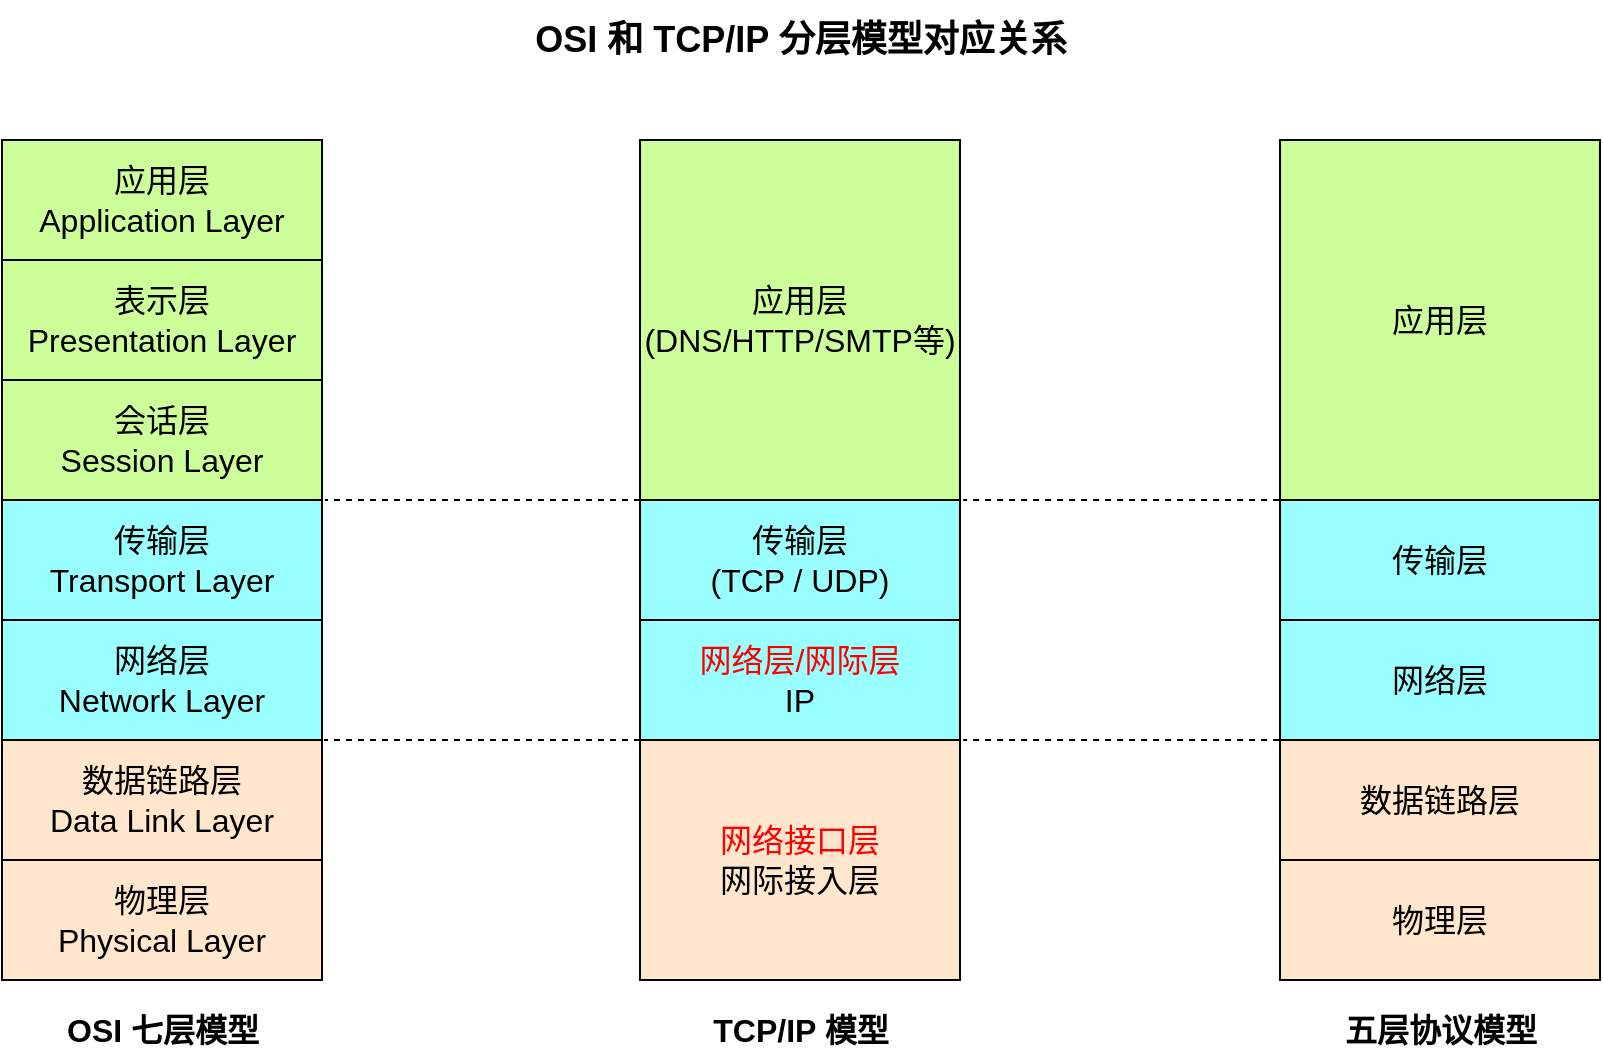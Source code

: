 <mxfile>
    <diagram id="KnxmgnudgqGiJWSHdmvA" name="Page-1">
        <mxGraphModel dx="1468" dy="1133" grid="1" gridSize="10" guides="1" tooltips="1" connect="1" arrows="1" fold="1" page="1" pageScale="1" pageWidth="1200" pageHeight="1920" math="0" shadow="0">
            <root>
                <mxCell id="0"/>
                <mxCell id="1" parent="0"/>
                <mxCell id="2" value="应用层&lt;div&gt;Application Layer&lt;/div&gt;" style="rounded=0;whiteSpace=wrap;html=1;fontSize=16;fillColor=#CCFF99;" vertex="1" parent="1">
                    <mxGeometry x="201" y="200" width="160" height="60" as="geometry"/>
                </mxCell>
                <mxCell id="3" value="表示层&lt;div&gt;Presentation Layer&lt;/div&gt;" style="rounded=0;whiteSpace=wrap;html=1;fontSize=16;fillColor=#CCFF99;" vertex="1" parent="1">
                    <mxGeometry x="201" y="260" width="160" height="60" as="geometry"/>
                </mxCell>
                <mxCell id="4" value="会话层&lt;div&gt;Session Layer&lt;/div&gt;" style="rounded=0;whiteSpace=wrap;html=1;fontSize=16;fillColor=#CCFF99;" vertex="1" parent="1">
                    <mxGeometry x="201" y="320" width="160" height="60" as="geometry"/>
                </mxCell>
                <mxCell id="5" value="传输层&lt;div&gt;Transport Layer&lt;/div&gt;" style="rounded=0;whiteSpace=wrap;html=1;fontSize=16;fillColor=#99FFFF;" vertex="1" parent="1">
                    <mxGeometry x="201" y="380" width="160" height="60" as="geometry"/>
                </mxCell>
                <mxCell id="6" value="网络层&lt;div&gt;Network Layer&lt;/div&gt;" style="rounded=0;whiteSpace=wrap;html=1;fontSize=16;fillColor=#99FFFF;" vertex="1" parent="1">
                    <mxGeometry x="201" y="440" width="160" height="60" as="geometry"/>
                </mxCell>
                <mxCell id="7" value="数据链路层&lt;div&gt;Data Link Layer&lt;/div&gt;" style="rounded=0;whiteSpace=wrap;html=1;fontSize=16;fillColor=#FFE6CC;" vertex="1" parent="1">
                    <mxGeometry x="201" y="500" width="160" height="60" as="geometry"/>
                </mxCell>
                <mxCell id="8" value="物理层&lt;div&gt;Physical Layer&lt;/div&gt;" style="rounded=0;whiteSpace=wrap;html=1;fontSize=16;fillColor=#FFE6CC;" vertex="1" parent="1">
                    <mxGeometry x="201" y="560" width="160" height="60" as="geometry"/>
                </mxCell>
                <mxCell id="12" value="应用层&lt;div&gt;(DNS/HTTP/SMTP等)&lt;/div&gt;" style="rounded=0;whiteSpace=wrap;html=1;fontSize=16;fillColor=#CCFF99;" vertex="1" parent="1">
                    <mxGeometry x="520" y="200" width="160" height="180" as="geometry"/>
                </mxCell>
                <mxCell id="15" value="传输层&lt;div&gt;(TCP / UDP)&lt;/div&gt;" style="rounded=0;whiteSpace=wrap;html=1;fontSize=16;fillColor=#99FFFF;" vertex="1" parent="1">
                    <mxGeometry x="520" y="380" width="160" height="60" as="geometry"/>
                </mxCell>
                <mxCell id="16" value="&lt;font style=&quot;color: rgb(255, 0, 0);&quot;&gt;网络层/网际层&lt;/font&gt;&lt;div&gt;IP&lt;/div&gt;" style="rounded=0;whiteSpace=wrap;html=1;fontSize=16;fillColor=#99FFFF;" vertex="1" parent="1">
                    <mxGeometry x="520" y="440" width="160" height="60" as="geometry"/>
                </mxCell>
                <mxCell id="18" value="&lt;font style=&quot;color: rgb(255, 0, 0);&quot;&gt;网络接口层&lt;/font&gt;&lt;div&gt;网际接入层&lt;/div&gt;" style="rounded=0;whiteSpace=wrap;html=1;fontSize=16;fillColor=#FFE6CC;" vertex="1" parent="1">
                    <mxGeometry x="520" y="500" width="160" height="120" as="geometry"/>
                </mxCell>
                <mxCell id="19" value="应用层" style="rounded=0;whiteSpace=wrap;html=1;fontSize=16;fillColor=#CCFF99;" vertex="1" parent="1">
                    <mxGeometry x="840" y="200" width="160" height="180" as="geometry"/>
                </mxCell>
                <mxCell id="22" value="传输层" style="rounded=0;whiteSpace=wrap;html=1;fontSize=16;fillColor=#99FFFF;" vertex="1" parent="1">
                    <mxGeometry x="840" y="380" width="160" height="60" as="geometry"/>
                </mxCell>
                <mxCell id="23" value="网络层" style="rounded=0;whiteSpace=wrap;html=1;fontSize=16;fillColor=#99FFFF;" vertex="1" parent="1">
                    <mxGeometry x="840" y="440" width="160" height="60" as="geometry"/>
                </mxCell>
                <mxCell id="24" value="数据链路层" style="rounded=0;whiteSpace=wrap;html=1;fontSize=16;fillColor=#FFE6CC;" vertex="1" parent="1">
                    <mxGeometry x="840" y="500" width="160" height="60" as="geometry"/>
                </mxCell>
                <mxCell id="25" value="物理层" style="rounded=0;whiteSpace=wrap;html=1;fontSize=16;fillColor=#FFE6CC;" vertex="1" parent="1">
                    <mxGeometry x="840" y="560" width="160" height="60" as="geometry"/>
                </mxCell>
                <mxCell id="26" value="" style="endArrow=none;dashed=1;html=1;entryX=1.009;entryY=-0.001;entryDx=0;entryDy=0;entryPerimeter=0;" edge="1" parent="1" target="5">
                    <mxGeometry width="50" height="50" relative="1" as="geometry">
                        <mxPoint x="520" y="380" as="sourcePoint"/>
                        <mxPoint x="371" y="380" as="targetPoint"/>
                    </mxGeometry>
                </mxCell>
                <mxCell id="27" value="" style="endArrow=none;dashed=1;html=1;entryX=1.009;entryY=-0.001;entryDx=0;entryDy=0;entryPerimeter=0;" edge="1" parent="1">
                    <mxGeometry width="50" height="50" relative="1" as="geometry">
                        <mxPoint x="520" y="500.06" as="sourcePoint"/>
                        <mxPoint x="362" y="500.06" as="targetPoint"/>
                    </mxGeometry>
                </mxCell>
                <mxCell id="28" value="" style="endArrow=none;dashed=1;html=1;entryX=1.009;entryY=-0.001;entryDx=0;entryDy=0;entryPerimeter=0;" edge="1" parent="1">
                    <mxGeometry width="50" height="50" relative="1" as="geometry">
                        <mxPoint x="839.56" y="380" as="sourcePoint"/>
                        <mxPoint x="681.56" y="380" as="targetPoint"/>
                    </mxGeometry>
                </mxCell>
                <mxCell id="29" value="" style="endArrow=none;dashed=1;html=1;entryX=1.009;entryY=-0.001;entryDx=0;entryDy=0;entryPerimeter=0;" edge="1" parent="1">
                    <mxGeometry width="50" height="50" relative="1" as="geometry">
                        <mxPoint x="839.56" y="500" as="sourcePoint"/>
                        <mxPoint x="681.56" y="500" as="targetPoint"/>
                    </mxGeometry>
                </mxCell>
                <mxCell id="30" value="&lt;font style=&quot;font-size: 16px;&quot;&gt;&lt;b&gt;OSI 七层模型&lt;/b&gt;&lt;/font&gt;" style="text;html=1;align=center;verticalAlign=middle;resizable=0;points=[];autosize=1;strokeColor=none;fillColor=none;" vertex="1" parent="1">
                    <mxGeometry x="221" y="630" width="120" height="30" as="geometry"/>
                </mxCell>
                <mxCell id="31" value="&lt;font style=&quot;font-size: 16px;&quot;&gt;TCP/IP 模型&lt;/font&gt;" style="text;html=1;align=center;verticalAlign=middle;resizable=0;points=[];autosize=1;strokeColor=none;fillColor=none;fontStyle=1" vertex="1" parent="1">
                    <mxGeometry x="545" y="630" width="110" height="30" as="geometry"/>
                </mxCell>
                <mxCell id="32" value="&lt;font style=&quot;font-size: 16px;&quot;&gt;五层协议模型&lt;/font&gt;" style="text;html=1;align=center;verticalAlign=middle;resizable=0;points=[];autosize=1;strokeColor=none;fillColor=none;fontStyle=1" vertex="1" parent="1">
                    <mxGeometry x="860" y="630" width="120" height="30" as="geometry"/>
                </mxCell>
                <mxCell id="39" value="&lt;font style=&quot;font-size: 18px;&quot;&gt;&lt;b style=&quot;&quot;&gt;OSI 和 TCP/IP 分层模型对应关系&lt;/b&gt;&lt;/font&gt;" style="text;html=1;align=center;verticalAlign=middle;resizable=0;points=[];autosize=1;strokeColor=none;fillColor=none;" vertex="1" parent="1">
                    <mxGeometry x="455" y="130" width="290" height="40" as="geometry"/>
                </mxCell>
            </root>
        </mxGraphModel>
    </diagram>
</mxfile>